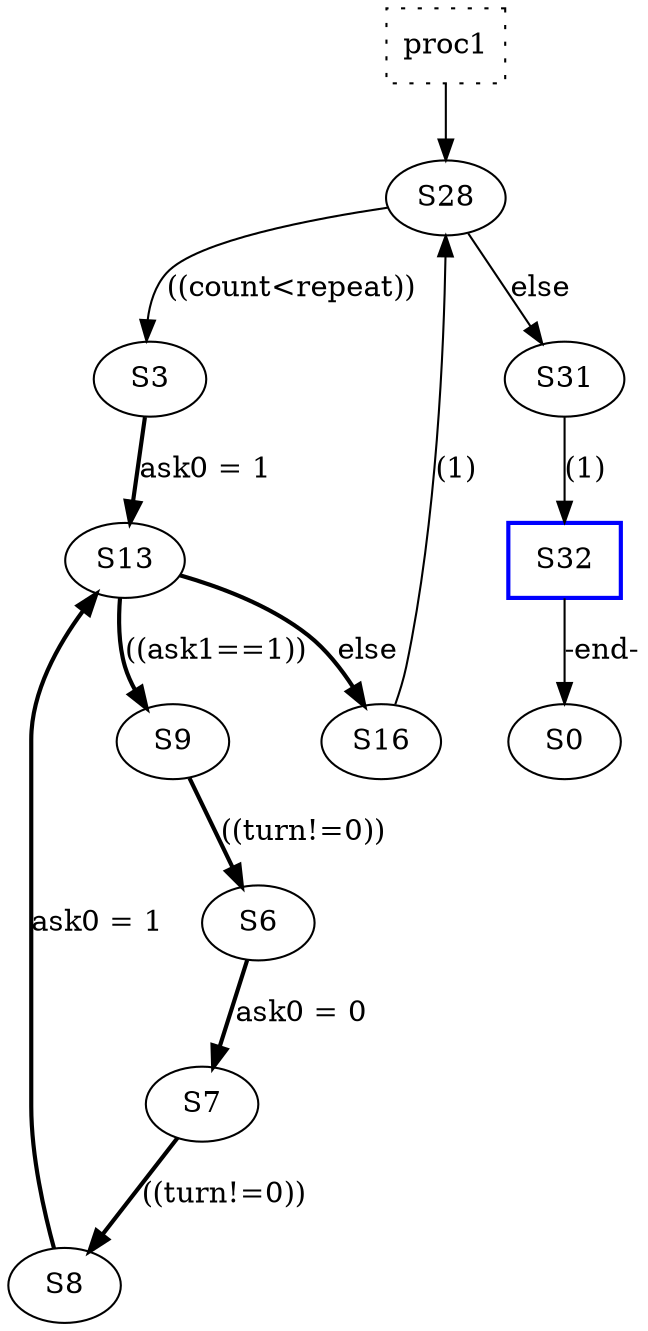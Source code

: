 digraph p_proc1 {
size="8,10";
  GT [shape=box,style=dotted,label="proc1"];
  GT -> S28;
	S28 -> S3  [color=black,style=solid,label="((count<repeat))"];
	S28 -> S31  [color=black,style=solid,label="else"];
	S3 -> S13  [color=black,style=bold,label="ask0 = 1"];
	S13 -> S9  [color=black,style=bold,label="((ask1==1))"];
	S13 -> S16  [color=black,style=bold,label="else"];
	S9 -> S6  [color=black,style=bold,label="((turn!=0))"];
	S6 -> S7  [color=black,style=bold,label="ask0 = 0"];
	S7 -> S8  [color=black,style=bold,label="((turn!=0))"];
	S8 -> S13  [color=black,style=bold,label="ask0 = 1"];
	S16 -> S28  [color=black,style=solid,label="(1)"];
	S31 -> S32  [color=black,style=solid,label="(1)"];
	S32 -> S0  [color=black,style=solid,label="-end-"];
  S32 [color=blue,style=bold,shape=box];
}
digraph p_proc2 {
size="8,10";
  GT [shape=box,style=dotted,label="proc2"];
  GT -> S27;
	S27 -> S3  [color=black,style=solid,label="((count<repeat))"];
	S27 -> S30  [color=black,style=solid,label="else"];
	S3 -> S13  [color=black,style=bold,label="ask1 = 1"];
	S13 -> S9  [color=black,style=bold,label="((ask0==1))"];
	S13 -> S16  [color=black,style=bold,label="else"];
	S9 -> S6  [color=black,style=bold,label="((turn!=1))"];
	S6 -> S7  [color=black,style=bold,label="ask1 = 0"];
	S7 -> S8  [color=black,style=bold,label="((turn!=1))"];
	S8 -> S13  [color=black,style=bold,label="ask1 = 1"];
	S16 -> S17  [color=black,style=solid,label="printf('[Proc2]: entrée section critique... ')"];
	S17 -> S18  [color=black,style=bold,label="cs_counter = (cs_counter+1)"];
	S18 -> S19  [color=black,style=bold,label="assert((cs_counter==1))"];
	S19 -> S20  [color=black,style=solid,label="msec = (1000%max_sleep)"];
	S20 -> S21  [color=black,style=bold,label="cs_counter = (cs_counter-1)"];
	S21 -> S22  [color=black,style=solid,label="printf('[Proc2]: sortie section critique... ')"];
	S22 -> S23  [color=black,style=bold,label="turn = 0"];
	S23 -> S24  [color=black,style=bold,label="ask1 = 0"];
	S24 -> S27  [color=black,style=solid,label="count = (count+1)"];
	S30 -> S31  [color=black,style=solid,label="(1)"];
	S31 -> S0  [color=black,style=solid,label="-end-"];
  S31 [color=blue,style=bold,shape=box];
}
digraph init {
size="8,10";
  GT [shape=box,style=dotted,label="init"];
  GT -> S3;
	S3 -> S2  [color=black,style=dashed,label="(run proc1(10,100))"];
	S2 -> S4  [color=black,style=bold,label="(run proc2(10,100))"];
	S4 -> S0  [color=black,style=solid,label="-end-"];
  S4 [color=blue,style=bold,shape=box];
}
